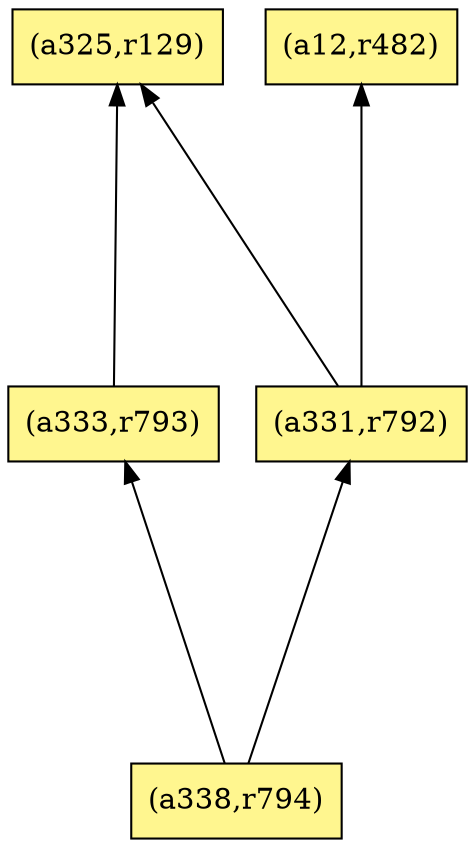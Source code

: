 digraph G {
rankdir=BT;ranksep="2.0";
"(a325,r129)" [shape=record,fillcolor=khaki1,style=filled,label="{(a325,r129)}"];
"(a338,r794)" [shape=record,fillcolor=khaki1,style=filled,label="{(a338,r794)}"];
"(a333,r793)" [shape=record,fillcolor=khaki1,style=filled,label="{(a333,r793)}"];
"(a12,r482)" [shape=record,fillcolor=khaki1,style=filled,label="{(a12,r482)}"];
"(a331,r792)" [shape=record,fillcolor=khaki1,style=filled,label="{(a331,r792)}"];
"(a338,r794)" -> "(a333,r793)"
"(a338,r794)" -> "(a331,r792)"
"(a333,r793)" -> "(a325,r129)"
"(a331,r792)" -> "(a12,r482)"
"(a331,r792)" -> "(a325,r129)"
}